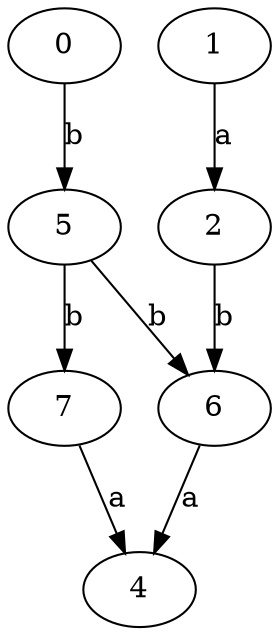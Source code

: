strict digraph  {
0;
2;
4;
5;
1;
6;
7;
0 -> 5  [label=b];
2 -> 6  [label=b];
5 -> 6  [label=b];
5 -> 7  [label=b];
1 -> 2  [label=a];
6 -> 4  [label=a];
7 -> 4  [label=a];
}
